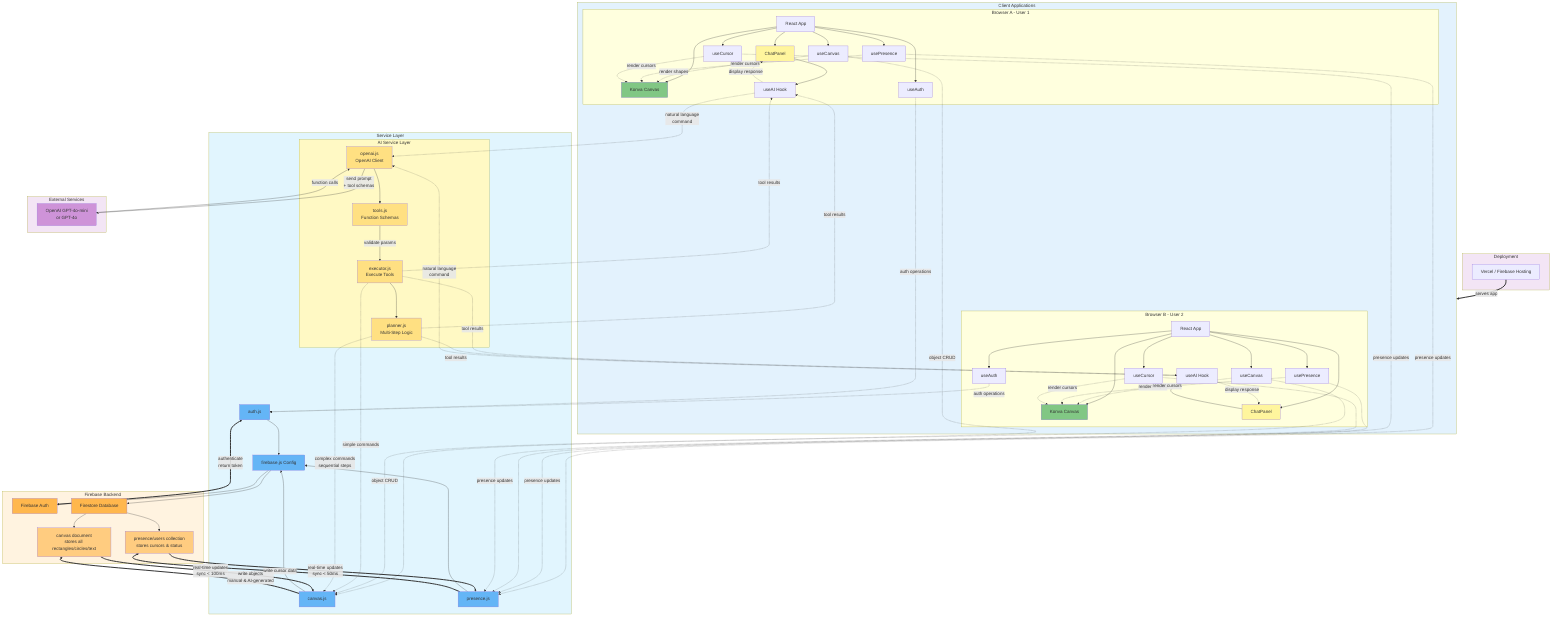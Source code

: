 graph TB
    subgraph Client["Client Applications"]
        subgraph BrowserA["Browser A - User 1"]
            A1[React App]
            A2[Konva Canvas]
            A3[useAuth]
            A4[useCanvas]
            A5[usePresence]
            A6[useCursor]
            A7[ChatPanel]
            A8[useAI Hook]
        end
        
        subgraph BrowserB["Browser B - User 2"]
            B1[React App]
            B2[Konva Canvas]
            B3[useAuth]
            B4[useCanvas]
            B5[usePresence]
            B6[useCursor]
            B7[ChatPanel]
            B8[useAI Hook]
        end
    end
    
    subgraph Services["Service Layer"]
        S1[auth.js]
        S2[canvas.js]
        S3[presence.js]
        S4[firebase.js Config]
        
        subgraph AIServices["AI Service Layer"]
            AI1[openai.js<br/>OpenAI Client]
            AI2[tools.js<br/>Function Schemas]
            AI3[executor.js<br/>Execute Tools]
            AI4[planner.js<br/>Multi-Step Logic]
        end
    end
    
    subgraph External["External Services"]
        LLM[OpenAI GPT-4o-mini<br/>or GPT-4o]
    end
    
    subgraph Firebase["Firebase Backend"]
        FB1[Firebase Auth]
        FB2[Firestore Database]
        FC1["canvas document<br/>stores all rectangles/circles/text"]
        FC2["presence/users collection<br/>stores cursors & status"]
    end
    
    subgraph Deploy["Deployment"]
        D1[Vercel / Firebase Hosting]
    end
    
    %% Client A internal connections
    A1 --> A2
    A1 --> A3
    A1 --> A4
    A1 --> A5
    A1 --> A6
    A1 --> A7
    A7 --> A8
    
    %% Client B internal connections
    B1 --> B2
    B1 --> B3
    B1 --> B4
    B1 --> B5
    B1 --> B6
    B1 --> B7
    B7 --> B8
    
    %% Hooks to Services (existing)
    A3 & B3 -.->|auth operations| S1
    A4 & B4 -.->|object CRUD| S2
    A5 & B5 & A6 & B6 -.->|presence updates| S3
    
    %% AI Flow - User to AI Services
    A8 & B8 -.->|natural language<br/>command| AI1
    
    %% AI Internal Flow
    AI1 -->|send prompt<br/>+ tool schemas| LLM
    LLM -->|function calls| AI1
    AI1 --> AI2
    AI2 -->|validate params| AI3
    AI3 -.->|simple commands| S2
    AI3 --> AI4
    AI4 -.->|complex commands<br/>sequential steps| S2
    
    %% AI to Canvas Rendering
    AI3 & AI4 -.->|tool results| A8 & B8
    A8 -.->|display response| A7
    B8 -.->|display response| B7
    
    %% Services to Firebase Config
    S1 & S2 & S3 --> S4
    
    %% Firebase Config to Backend
    S4 --> FB1
    S4 --> FB2
    
    %% Auth Flow
    S1 <===>|authenticate<br/>return token| FB1
    
    %% Database Structure
    FB2 --> FC1
    FB2 --> FC2
    
    %% Canvas Real-time Sync (Manual + AI)
    S2 ==>|write objects<br/>manual & AI-generated| FC1
    FC1 ==>|real-time updates<br/>sync < 100ms| S2
    
    %% Presence Real-time Sync
    S3 ==>|write cursor data| FC2
    FC2 ==>|real-time updates<br/>sync < 50ms| S3
    
    %% Rendering
    A4 -.->|render shapes| A2
    B4 -.->|render shapes| B2
    A5 & A6 -.->|render cursors| A2
    B5 & B6 -.->|render cursors| B2
    
    %% Deployment
    D1 ==>|serves app| Client
    
    %% Styling
    style Client fill:#E3F2FD
    style Services fill:#E1F5FE
    style AIServices fill:#FFF9C4
    style External fill:#F3E5F5
    style Firebase fill:#FFF3E0
    style Deploy fill:#F3E5F5
    style FB1 fill:#FFB74D
    style FB2 fill:#FFB74D
    style FC1 fill:#FFCC80
    style FC2 fill:#FFCC80
    style LLM fill:#CE93D8
    style A2 fill:#81C784
    style B2 fill:#81C784
    style A7 fill:#FFF59D
    style B7 fill:#FFF59D
    style AI1 fill:#FFE082
    style AI2 fill:#FFE082
    style AI3 fill:#FFE082
    style AI4 fill:#FFE082
    style S1 fill:#64B5F6
    style S2 fill:#64B5F6
    style S3 fill:#64B5F6
    style S4 fill:#64B5F6
